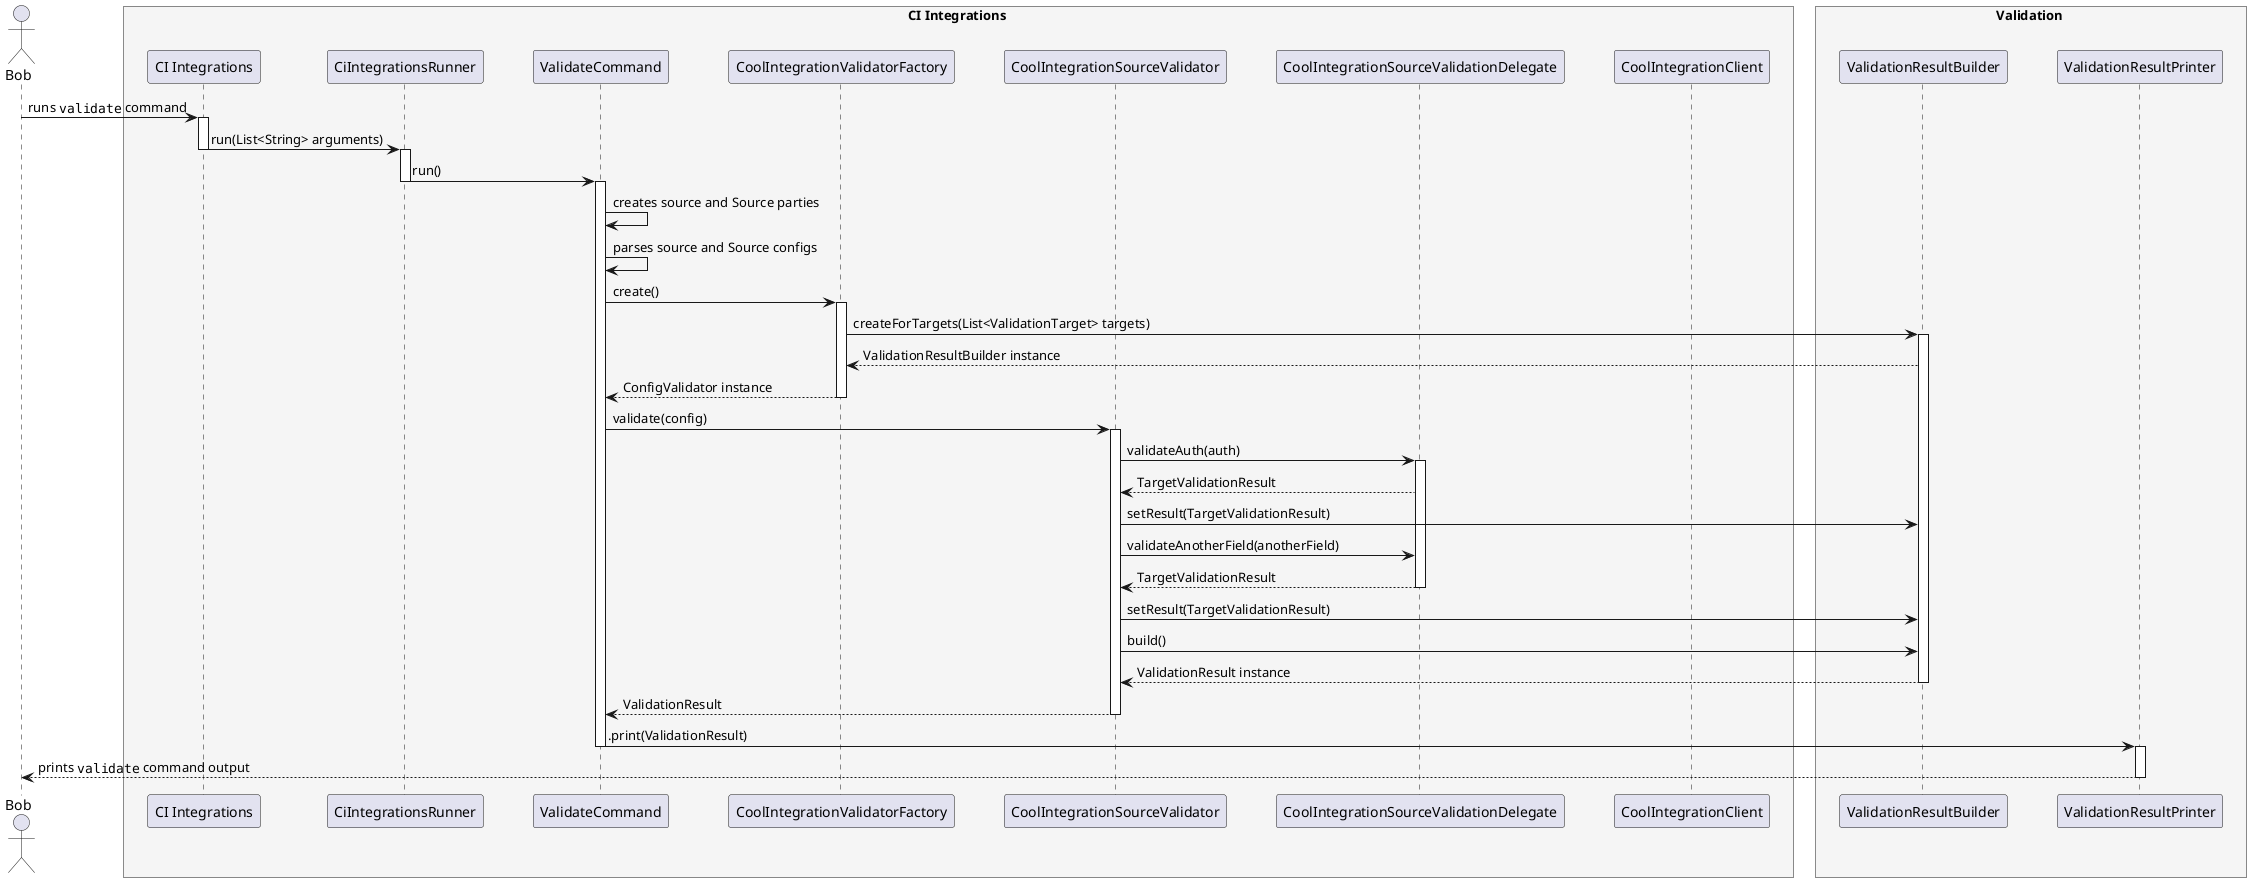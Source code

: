@startuml config_validator_sequence_diagram

skinparam ParticipantPadding 20
skinparam BoxPadding 10

actor Bob

box CI Integrations #whiteSmoke

participant "CI Integrations"
participant CiIntegrationsRunner
participant ValidateCommand
participant CoolIntegrationValidatorFactory
participant CoolIntegrationSourceValidator
participant CoolIntegrationSourceValidationDelegate
participant CoolIntegrationClient

end box

box Validation #whiteSmoke

participant ValidationResultBuilder
participant ValidationResultPrinter

end box

Bob -> "CI Integrations" : runs ""validate"" command
activate "CI Integrations"

"CI Integrations" -> CiIntegrationsRunner: run(List<String> arguments)
deactivate "CI Integrations"
activate CiIntegrationsRunner

CiIntegrationsRunner -> ValidateCommand: run()
deactivate CiIntegrationsRunner
activate ValidateCommand

ValidateCommand -> ValidateCommand : creates source and Source parties
ValidateCommand -> ValidateCommand : parses source and Source configs

ValidateCommand -> CoolIntegrationValidatorFactory : create()
activate CoolIntegrationValidatorFactory

CoolIntegrationValidatorFactory -> ValidationResultBuilder : createForTargets(List<ValidationTarget> targets)
activate ValidationResultBuilder

ValidationResultBuilder --> CoolIntegrationValidatorFactory : ValidationResultBuilder instance

CoolIntegrationValidatorFactory --> ValidateCommand : ConfigValidator instance
deactivate CoolIntegrationValidatorFactory

ValidateCommand -> CoolIntegrationSourceValidator : validate(config)
activate CoolIntegrationSourceValidator

CoolIntegrationSourceValidator -> CoolIntegrationSourceValidationDelegate : validateAuth(auth)
activate CoolIntegrationSourceValidationDelegate

CoolIntegrationSourceValidationDelegate --> CoolIntegrationSourceValidator : TargetValidationResult
CoolIntegrationSourceValidator -> ValidationResultBuilder : setResult(TargetValidationResult)

CoolIntegrationSourceValidator -> CoolIntegrationSourceValidationDelegate : validateAnotherField(anotherField)
deactivate CoolIntegrationClient

CoolIntegrationSourceValidationDelegate --> CoolIntegrationSourceValidator : TargetValidationResult
deactivate CoolIntegrationSourceValidationDelegate

CoolIntegrationSourceValidator -> ValidationResultBuilder : setResult(TargetValidationResult)
CoolIntegrationSourceValidator -> ValidationResultBuilder : build()
ValidationResultBuilder --> CoolIntegrationSourceValidator : ValidationResult instance
deactivate ValidationResultBuilder

CoolIntegrationSourceValidator --> ValidateCommand : ValidationResult
deactivate CoolIntegrationSourceValidator

ValidateCommand -> ValidationResultPrinter : .print(ValidationResult)
deactivate ValidateCommand
activate ValidationResultPrinter

ValidationResultPrinter --> Bob : prints ""validate"" command output
deactivate ValidationResultPrinter

@enduml